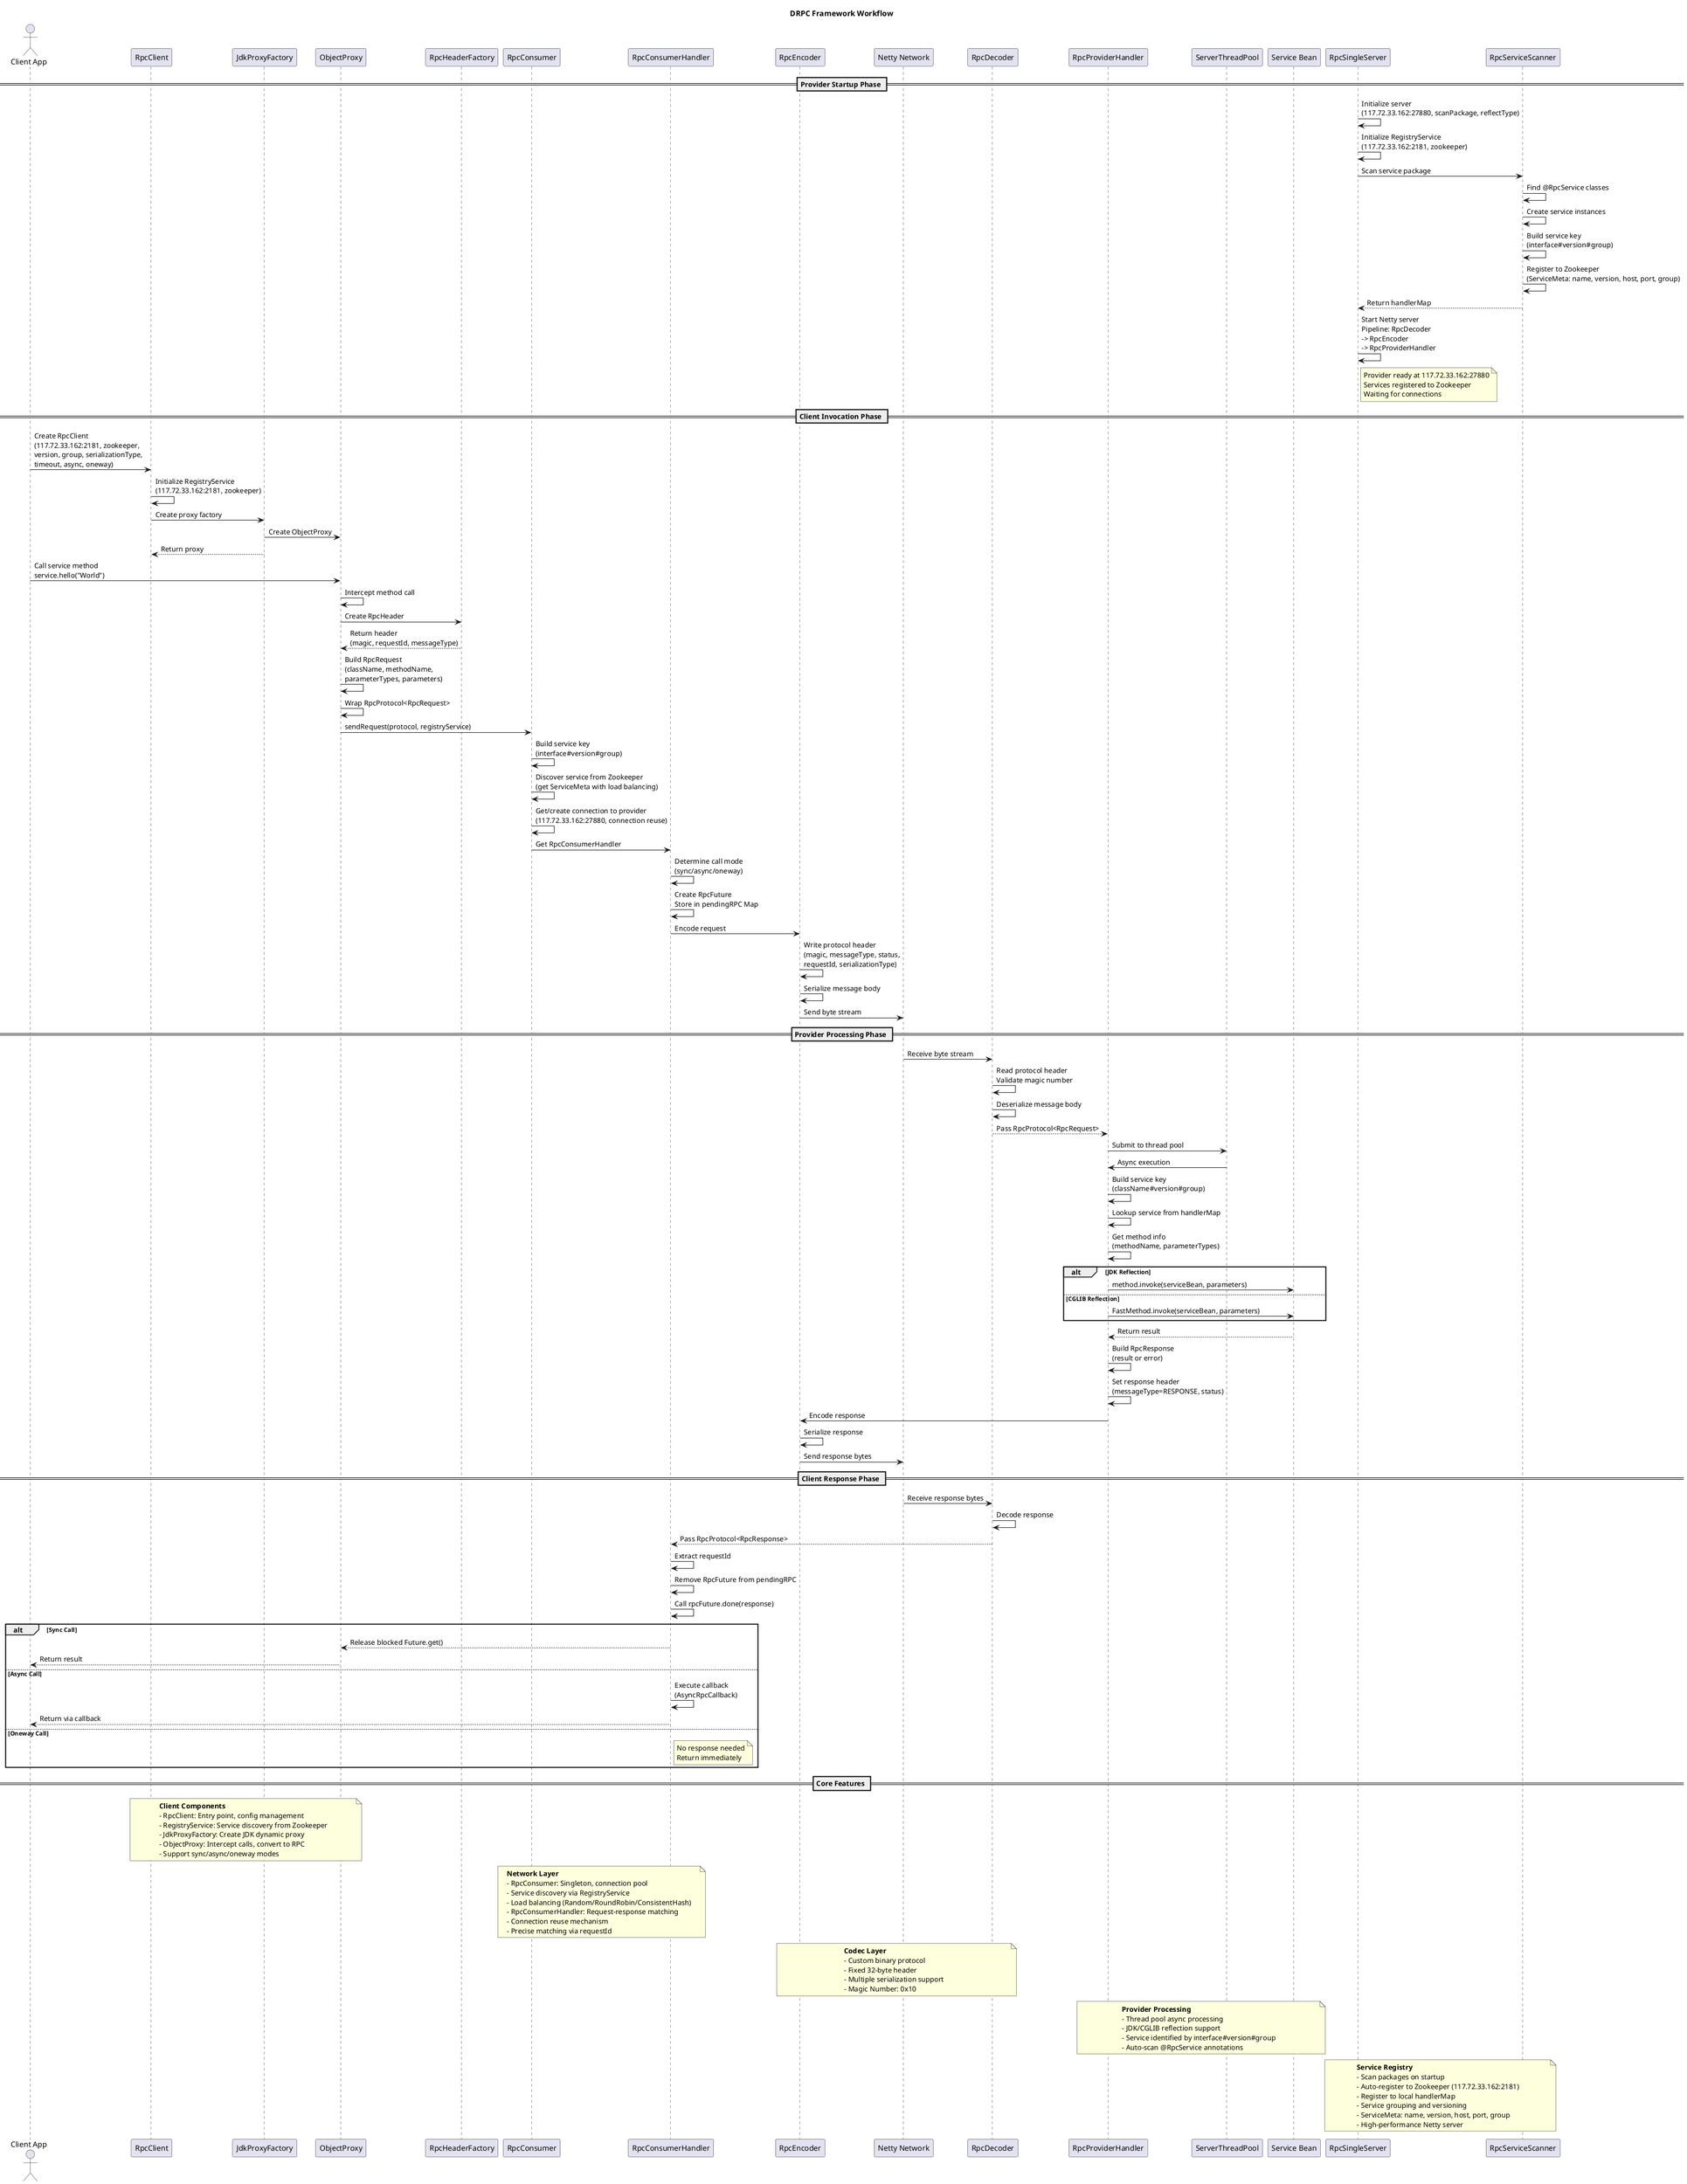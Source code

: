 @startuml
title DRPC Framework Workflow

actor "Client App" as client
participant "RpcClient" as rpcClient
participant "JdkProxyFactory" as jdkProxyFactory
participant "ObjectProxy" as objectProxy
participant "RpcHeaderFactory" as headerFactory
participant "RpcConsumer" as rpcConsumer
participant "RpcConsumerHandler" as consumerHandler
participant "RpcEncoder" as encoder
participant "Netty Network" as network
participant "RpcDecoder" as decoder
participant "RpcProviderHandler" as providerHandler
participant "ServerThreadPool" as threadPool
participant "Service Bean" as serviceBean
participant "RpcSingleServer" as rpcServer
participant "RpcServiceScanner" as svcScanner

== Provider Startup Phase ==

rpcServer -> rpcServer : Initialize server\n(117.72.33.162:27880, scanPackage, reflectType)
rpcServer -> rpcServer : Initialize RegistryService\n(117.72.33.162:2181, zookeeper)
rpcServer -> svcScanner : Scan service package
svcScanner -> svcScanner : Find @RpcService classes
svcScanner -> svcScanner : Create service instances
svcScanner -> svcScanner : Build service key\n(interface#version#group)
svcScanner -> svcScanner : Register to Zookeeper\n(ServiceMeta: name, version, host, port, group)
svcScanner --> rpcServer : Return handlerMap
rpcServer -> rpcServer : Start Netty server\nPipeline: RpcDecoder\n-> RpcEncoder\n-> RpcProviderHandler

note right of rpcServer
  Provider ready at 117.72.33.162:27880
  Services registered to Zookeeper
  Waiting for connections
end note

== Client Invocation Phase ==

client -> rpcClient : Create RpcClient\n(117.72.33.162:2181, zookeeper,\nversion, group, serializationType,\ntimeout, async, oneway)
rpcClient -> rpcClient : Initialize RegistryService\n(117.72.33.162:2181, zookeeper)
rpcClient -> jdkProxyFactory : Create proxy factory
jdkProxyFactory -> objectProxy : Create ObjectProxy
jdkProxyFactory --> rpcClient : Return proxy
client -> objectProxy : Call service method\nservice.hello("World")

objectProxy -> objectProxy : Intercept method call
objectProxy -> headerFactory : Create RpcHeader
headerFactory --> objectProxy : Return header\n(magic, requestId, messageType)
objectProxy -> objectProxy : Build RpcRequest\n(className, methodName,\nparameterTypes, parameters)
objectProxy -> objectProxy : Wrap RpcProtocol<RpcRequest>

objectProxy -> rpcConsumer : sendRequest(protocol, registryService)
rpcConsumer -> rpcConsumer : Build service key\n(interface#version#group)
rpcConsumer -> rpcConsumer : Discover service from Zookeeper\n(get ServiceMeta with load balancing)
rpcConsumer -> rpcConsumer : Get/create connection to provider\n(117.72.33.162:27880, connection reuse)
rpcConsumer -> consumerHandler : Get RpcConsumerHandler

consumerHandler -> consumerHandler : Determine call mode\n(sync/async/oneway)
consumerHandler -> consumerHandler : Create RpcFuture\nStore in pendingRPC Map

consumerHandler -> encoder : Encode request
encoder -> encoder : Write protocol header\n(magic, messageType, status,\nrequestId, serializationType)
encoder -> encoder : Serialize message body
encoder -> network : Send byte stream

== Provider Processing Phase ==

network -> decoder : Receive byte stream
decoder -> decoder : Read protocol header\nValidate magic number
decoder -> decoder : Deserialize message body
decoder --> providerHandler : Pass RpcProtocol<RpcRequest>

providerHandler -> threadPool : Submit to thread pool
threadPool -> providerHandler : Async execution

providerHandler -> providerHandler : Build service key\n(className#version#group)
providerHandler -> providerHandler : Lookup service from handlerMap
providerHandler -> providerHandler : Get method info\n(methodName, parameterTypes)

alt JDK Reflection
  providerHandler -> serviceBean : method.invoke(serviceBean, parameters)
else CGLIB Reflection
  providerHandler -> serviceBean : FastMethod.invoke(serviceBean, parameters)
end

serviceBean --> providerHandler : Return result

providerHandler -> providerHandler : Build RpcResponse\n(result or error)
providerHandler -> providerHandler : Set response header\n(messageType=RESPONSE, status)
providerHandler -> encoder : Encode response

encoder -> encoder : Serialize response
encoder -> network : Send response bytes

== Client Response Phase ==

network -> decoder : Receive response bytes
decoder -> decoder : Decode response
decoder --> consumerHandler : Pass RpcProtocol<RpcResponse>

consumerHandler -> consumerHandler : Extract requestId
consumerHandler -> consumerHandler : Remove RpcFuture from pendingRPC
consumerHandler -> consumerHandler : Call rpcFuture.done(response)

alt Sync Call
  consumerHandler --> objectProxy : Release blocked Future.get()
  objectProxy --> client : Return result
else Async Call
  consumerHandler -> consumerHandler : Execute callback\n(AsyncRpcCallback)
  consumerHandler --> client : Return via callback
else Oneway Call
  note right of consumerHandler
    No response needed
    Return immediately
  end note
end

== Core Features ==

note over rpcClient, objectProxy
  **Client Components**
  - RpcClient: Entry point, config management
  - RegistryService: Service discovery from Zookeeper
  - JdkProxyFactory: Create JDK dynamic proxy
  - ObjectProxy: Intercept calls, convert to RPC
  - Support sync/async/oneway modes
end note

note over rpcConsumer, consumerHandler
  **Network Layer**
  - RpcConsumer: Singleton, connection pool
  - Service discovery via RegistryService
  - Load balancing (Random/RoundRobin/ConsistentHash)
  - RpcConsumerHandler: Request-response matching
  - Connection reuse mechanism
  - Precise matching via requestId
end note

note over encoder, decoder
  **Codec Layer**
  - Custom binary protocol
  - Fixed 32-byte header
  - Multiple serialization support
  - Magic Number: 0x10
end note

note over providerHandler, serviceBean
  **Provider Processing**
  - Thread pool async processing
  - JDK/CGLIB reflection support
  - Service identified by interface#version#group
  - Auto-scan @RpcService annotations
end note

note over rpcServer, svcScanner
  **Service Registry**
  - Scan packages on startup
  - Auto-register to Zookeeper (117.72.33.162:2181)
  - Register to local handlerMap
  - Service grouping and versioning
  - ServiceMeta: name, version, host, port, group
  - High-performance Netty server
end note

@enduml